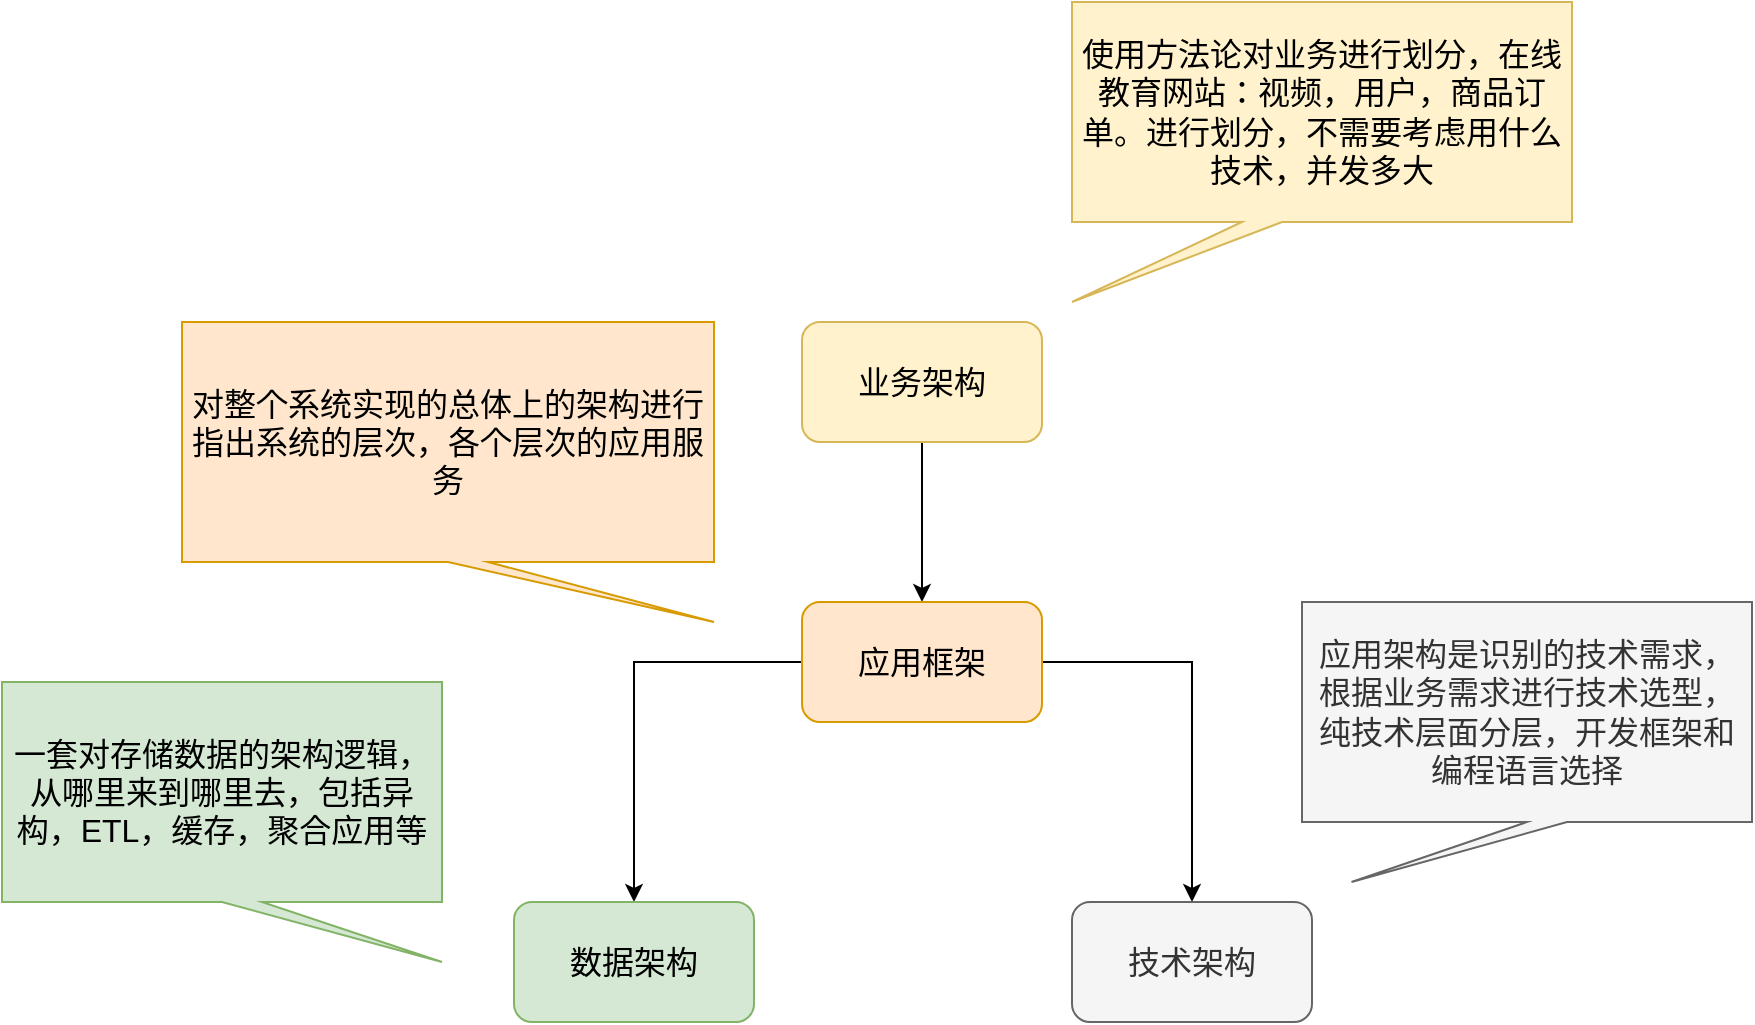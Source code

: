 <mxfile version="24.9.2">
  <diagram name="第 1 页" id="7I7pL57d6oraw_pO1p0B">
    <mxGraphModel dx="1877" dy="530" grid="1" gridSize="10" guides="1" tooltips="1" connect="1" arrows="1" fold="1" page="1" pageScale="1" pageWidth="827" pageHeight="1169" math="0" shadow="0">
      <root>
        <mxCell id="0" />
        <mxCell id="1" parent="0" />
        <mxCell id="O6di3k8Y4d7J4SgJZkvm-5" style="edgeStyle=orthogonalEdgeStyle;rounded=0;orthogonalLoop=1;jettySize=auto;html=1;entryX=0.5;entryY=0;entryDx=0;entryDy=0;" edge="1" parent="1" source="O6di3k8Y4d7J4SgJZkvm-1" target="O6di3k8Y4d7J4SgJZkvm-2">
          <mxGeometry relative="1" as="geometry" />
        </mxCell>
        <mxCell id="O6di3k8Y4d7J4SgJZkvm-1" value="业务架构" style="rounded=1;whiteSpace=wrap;html=1;fillColor=#fff2cc;strokeColor=#d6b656;fontSize=16;" vertex="1" parent="1">
          <mxGeometry x="330" y="190" width="120" height="60" as="geometry" />
        </mxCell>
        <mxCell id="O6di3k8Y4d7J4SgJZkvm-6" style="edgeStyle=orthogonalEdgeStyle;rounded=0;orthogonalLoop=1;jettySize=auto;html=1;entryX=0.5;entryY=0;entryDx=0;entryDy=0;" edge="1" parent="1" source="O6di3k8Y4d7J4SgJZkvm-2" target="O6di3k8Y4d7J4SgJZkvm-3">
          <mxGeometry relative="1" as="geometry" />
        </mxCell>
        <mxCell id="O6di3k8Y4d7J4SgJZkvm-7" style="edgeStyle=orthogonalEdgeStyle;rounded=0;orthogonalLoop=1;jettySize=auto;html=1;entryX=0.5;entryY=0;entryDx=0;entryDy=0;" edge="1" parent="1" source="O6di3k8Y4d7J4SgJZkvm-2" target="O6di3k8Y4d7J4SgJZkvm-4">
          <mxGeometry relative="1" as="geometry" />
        </mxCell>
        <mxCell id="O6di3k8Y4d7J4SgJZkvm-2" value="应用框架" style="rounded=1;whiteSpace=wrap;html=1;fillColor=#ffe6cc;strokeColor=#d79b00;fontSize=16;" vertex="1" parent="1">
          <mxGeometry x="330" y="330" width="120" height="60" as="geometry" />
        </mxCell>
        <mxCell id="O6di3k8Y4d7J4SgJZkvm-3" value="数据架构" style="rounded=1;whiteSpace=wrap;html=1;fillColor=#d5e8d4;strokeColor=#82b366;fontSize=16;" vertex="1" parent="1">
          <mxGeometry x="186" y="480" width="120" height="60" as="geometry" />
        </mxCell>
        <mxCell id="O6di3k8Y4d7J4SgJZkvm-4" value="技术架构" style="rounded=1;whiteSpace=wrap;html=1;fillColor=#f5f5f5;strokeColor=#666666;fontSize=16;fontColor=#333333;" vertex="1" parent="1">
          <mxGeometry x="465" y="480" width="120" height="60" as="geometry" />
        </mxCell>
        <mxCell id="O6di3k8Y4d7J4SgJZkvm-8" value="使用方法论对业务进行划分，在线教育网站：视频，用户，商品订单。进行划分，不需要考虑用什么技术，并发多大" style="shape=callout;whiteSpace=wrap;html=1;perimeter=calloutPerimeter;position2=0;fillColor=#fff2cc;strokeColor=#d6b656;fontSize=16;size=40;position=0.34;" vertex="1" parent="1">
          <mxGeometry x="465" y="30" width="250" height="150" as="geometry" />
        </mxCell>
        <mxCell id="O6di3k8Y4d7J4SgJZkvm-9" value="对整个系统实现的总体上的架构进行指出系统的层次，各个层次的应用服务" style="shape=callout;whiteSpace=wrap;html=1;perimeter=calloutPerimeter;position2=1;fillColor=#ffe6cc;strokeColor=#d79b00;fontSize=16;" vertex="1" parent="1">
          <mxGeometry x="20" y="190" width="266" height="150" as="geometry" />
        </mxCell>
        <mxCell id="O6di3k8Y4d7J4SgJZkvm-11" value="一套对存储数据的架构逻辑，从哪里来到哪里去，包括异构，ETL，缓存，聚合应用等" style="shape=callout;whiteSpace=wrap;html=1;perimeter=calloutPerimeter;position2=1;fillColor=#d5e8d4;strokeColor=#82b366;fontSize=16;" vertex="1" parent="1">
          <mxGeometry x="-70" y="370" width="220" height="140" as="geometry" />
        </mxCell>
        <mxCell id="O6di3k8Y4d7J4SgJZkvm-12" value="应用架构是识别的技术需求，根据业务需求进行技术选型，纯技术层面分层，开发框架和编程语言选择" style="shape=callout;whiteSpace=wrap;html=1;perimeter=calloutPerimeter;position2=0.11;fillColor=#f5f5f5;fontColor=#333333;strokeColor=#666666;fontSize=16;" vertex="1" parent="1">
          <mxGeometry x="580" y="330" width="225" height="140" as="geometry" />
        </mxCell>
      </root>
    </mxGraphModel>
  </diagram>
</mxfile>
